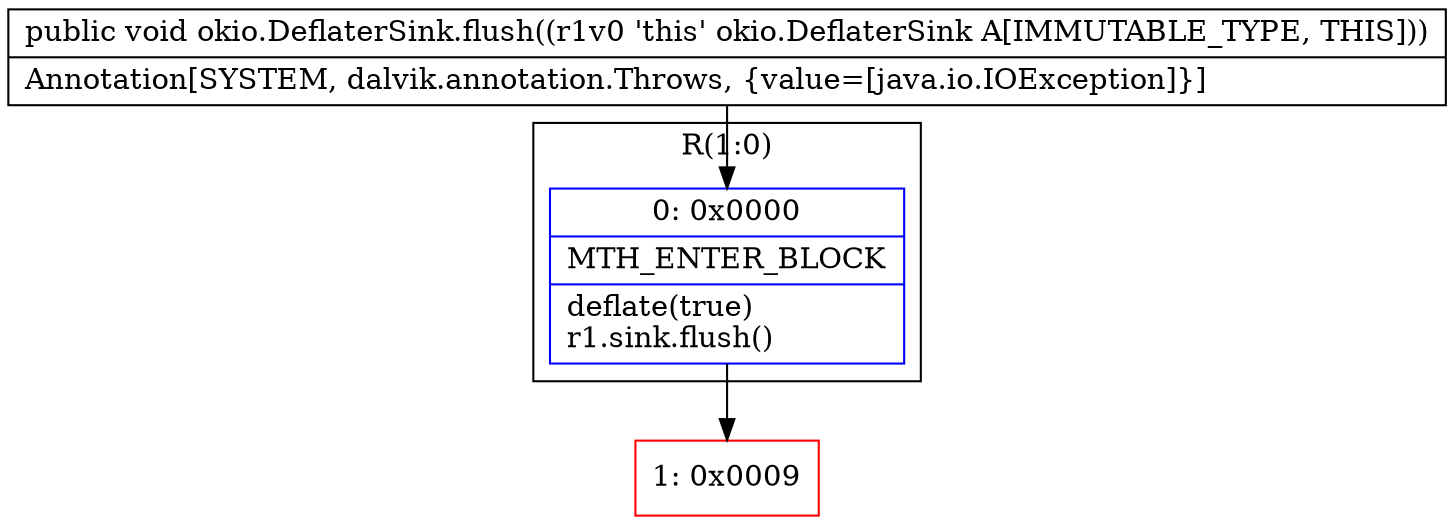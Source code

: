digraph "CFG forokio.DeflaterSink.flush()V" {
subgraph cluster_Region_1455181295 {
label = "R(1:0)";
node [shape=record,color=blue];
Node_0 [shape=record,label="{0\:\ 0x0000|MTH_ENTER_BLOCK\l|deflate(true)\lr1.sink.flush()\l}"];
}
Node_1 [shape=record,color=red,label="{1\:\ 0x0009}"];
MethodNode[shape=record,label="{public void okio.DeflaterSink.flush((r1v0 'this' okio.DeflaterSink A[IMMUTABLE_TYPE, THIS]))  | Annotation[SYSTEM, dalvik.annotation.Throws, \{value=[java.io.IOException]\}]\l}"];
MethodNode -> Node_0;
Node_0 -> Node_1;
}

